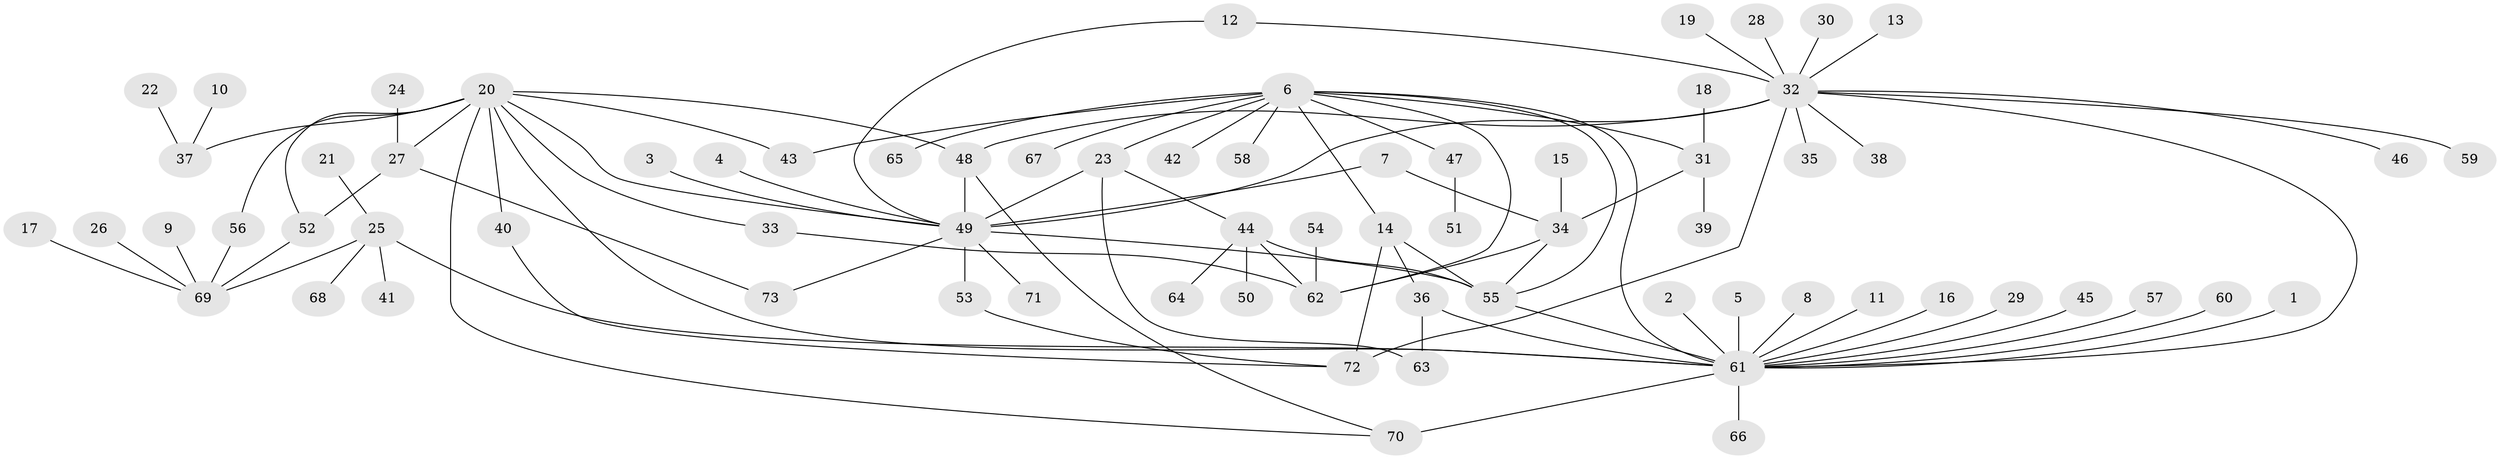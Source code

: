 // original degree distribution, {24: 0.00684931506849315, 14: 0.00684931506849315, 7: 0.03424657534246575, 1: 0.5821917808219178, 3: 0.0958904109589041, 16: 0.00684931506849315, 5: 0.0410958904109589, 2: 0.1506849315068493, 4: 0.0410958904109589, 13: 0.00684931506849315, 9: 0.00684931506849315, 6: 0.0136986301369863, 12: 0.00684931506849315}
// Generated by graph-tools (version 1.1) at 2025/01/03/09/25 03:01:42]
// undirected, 73 vertices, 98 edges
graph export_dot {
graph [start="1"]
  node [color=gray90,style=filled];
  1;
  2;
  3;
  4;
  5;
  6;
  7;
  8;
  9;
  10;
  11;
  12;
  13;
  14;
  15;
  16;
  17;
  18;
  19;
  20;
  21;
  22;
  23;
  24;
  25;
  26;
  27;
  28;
  29;
  30;
  31;
  32;
  33;
  34;
  35;
  36;
  37;
  38;
  39;
  40;
  41;
  42;
  43;
  44;
  45;
  46;
  47;
  48;
  49;
  50;
  51;
  52;
  53;
  54;
  55;
  56;
  57;
  58;
  59;
  60;
  61;
  62;
  63;
  64;
  65;
  66;
  67;
  68;
  69;
  70;
  71;
  72;
  73;
  1 -- 61 [weight=1.0];
  2 -- 61 [weight=1.0];
  3 -- 49 [weight=1.0];
  4 -- 49 [weight=1.0];
  5 -- 61 [weight=1.0];
  6 -- 14 [weight=1.0];
  6 -- 23 [weight=1.0];
  6 -- 31 [weight=1.0];
  6 -- 42 [weight=1.0];
  6 -- 43 [weight=1.0];
  6 -- 47 [weight=1.0];
  6 -- 55 [weight=1.0];
  6 -- 58 [weight=1.0];
  6 -- 61 [weight=1.0];
  6 -- 62 [weight=1.0];
  6 -- 65 [weight=1.0];
  6 -- 67 [weight=1.0];
  7 -- 34 [weight=1.0];
  7 -- 49 [weight=1.0];
  8 -- 61 [weight=1.0];
  9 -- 69 [weight=1.0];
  10 -- 37 [weight=1.0];
  11 -- 61 [weight=1.0];
  12 -- 32 [weight=1.0];
  12 -- 49 [weight=1.0];
  13 -- 32 [weight=1.0];
  14 -- 36 [weight=1.0];
  14 -- 55 [weight=1.0];
  14 -- 72 [weight=1.0];
  15 -- 34 [weight=1.0];
  16 -- 61 [weight=1.0];
  17 -- 69 [weight=1.0];
  18 -- 31 [weight=1.0];
  19 -- 32 [weight=1.0];
  20 -- 27 [weight=1.0];
  20 -- 33 [weight=1.0];
  20 -- 37 [weight=1.0];
  20 -- 40 [weight=1.0];
  20 -- 43 [weight=1.0];
  20 -- 48 [weight=1.0];
  20 -- 49 [weight=1.0];
  20 -- 52 [weight=1.0];
  20 -- 56 [weight=1.0];
  20 -- 61 [weight=1.0];
  20 -- 70 [weight=1.0];
  21 -- 25 [weight=1.0];
  22 -- 37 [weight=1.0];
  23 -- 44 [weight=1.0];
  23 -- 49 [weight=1.0];
  23 -- 63 [weight=1.0];
  24 -- 27 [weight=1.0];
  25 -- 41 [weight=1.0];
  25 -- 61 [weight=1.0];
  25 -- 68 [weight=1.0];
  25 -- 69 [weight=1.0];
  26 -- 69 [weight=1.0];
  27 -- 52 [weight=1.0];
  27 -- 73 [weight=1.0];
  28 -- 32 [weight=1.0];
  29 -- 61 [weight=1.0];
  30 -- 32 [weight=1.0];
  31 -- 34 [weight=1.0];
  31 -- 39 [weight=1.0];
  32 -- 35 [weight=1.0];
  32 -- 38 [weight=1.0];
  32 -- 46 [weight=1.0];
  32 -- 48 [weight=1.0];
  32 -- 49 [weight=1.0];
  32 -- 59 [weight=1.0];
  32 -- 61 [weight=1.0];
  32 -- 72 [weight=2.0];
  33 -- 62 [weight=1.0];
  34 -- 55 [weight=1.0];
  34 -- 62 [weight=1.0];
  36 -- 61 [weight=1.0];
  36 -- 63 [weight=1.0];
  40 -- 72 [weight=1.0];
  44 -- 50 [weight=1.0];
  44 -- 55 [weight=2.0];
  44 -- 62 [weight=1.0];
  44 -- 64 [weight=1.0];
  45 -- 61 [weight=1.0];
  47 -- 51 [weight=1.0];
  48 -- 49 [weight=1.0];
  48 -- 70 [weight=1.0];
  49 -- 53 [weight=1.0];
  49 -- 55 [weight=2.0];
  49 -- 71 [weight=1.0];
  49 -- 73 [weight=1.0];
  52 -- 69 [weight=1.0];
  53 -- 72 [weight=1.0];
  54 -- 62 [weight=1.0];
  55 -- 61 [weight=2.0];
  56 -- 69 [weight=1.0];
  57 -- 61 [weight=1.0];
  60 -- 61 [weight=1.0];
  61 -- 66 [weight=1.0];
  61 -- 70 [weight=2.0];
}
